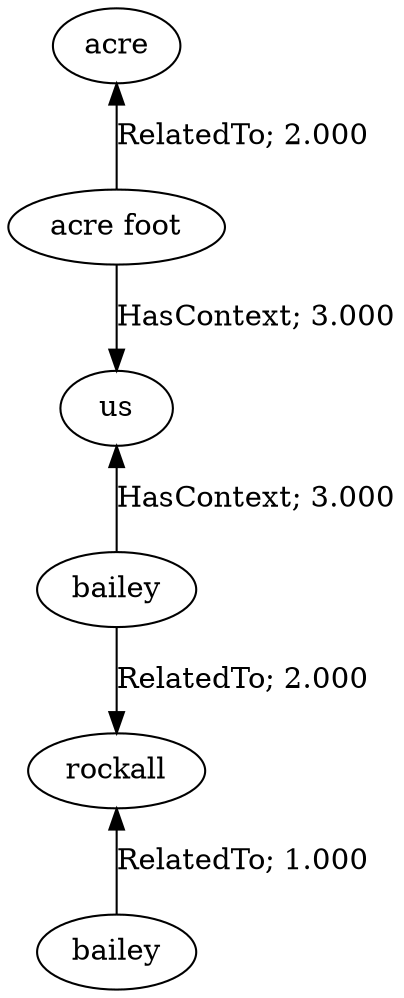 // The path the concepts from "acre" to "bailey".Path Length: 5; Weight Sum: 11.0; Average Weight: 2.2
digraph "9_b---acre-bailey---PLen5_WSum11.000_WAvg2.200" {
	0 [label=acre]
	1 [label="acre foot"]
	2 [label=us]
	3 [label=bailey]
	4 [label=rockall]
	5 [label=bailey]
	0 -> 1 [label="RelatedTo; 2.000" dir=back weight=2.000]
	1 -> 2 [label="HasContext; 3.000" dir=forward weight=3.000]
	2 -> 3 [label="HasContext; 3.000" dir=back weight=3.000]
	3 -> 4 [label="RelatedTo; 2.000" dir=forward weight=2.000]
	4 -> 5 [label="RelatedTo; 1.000" dir=back weight=1.000]
}
